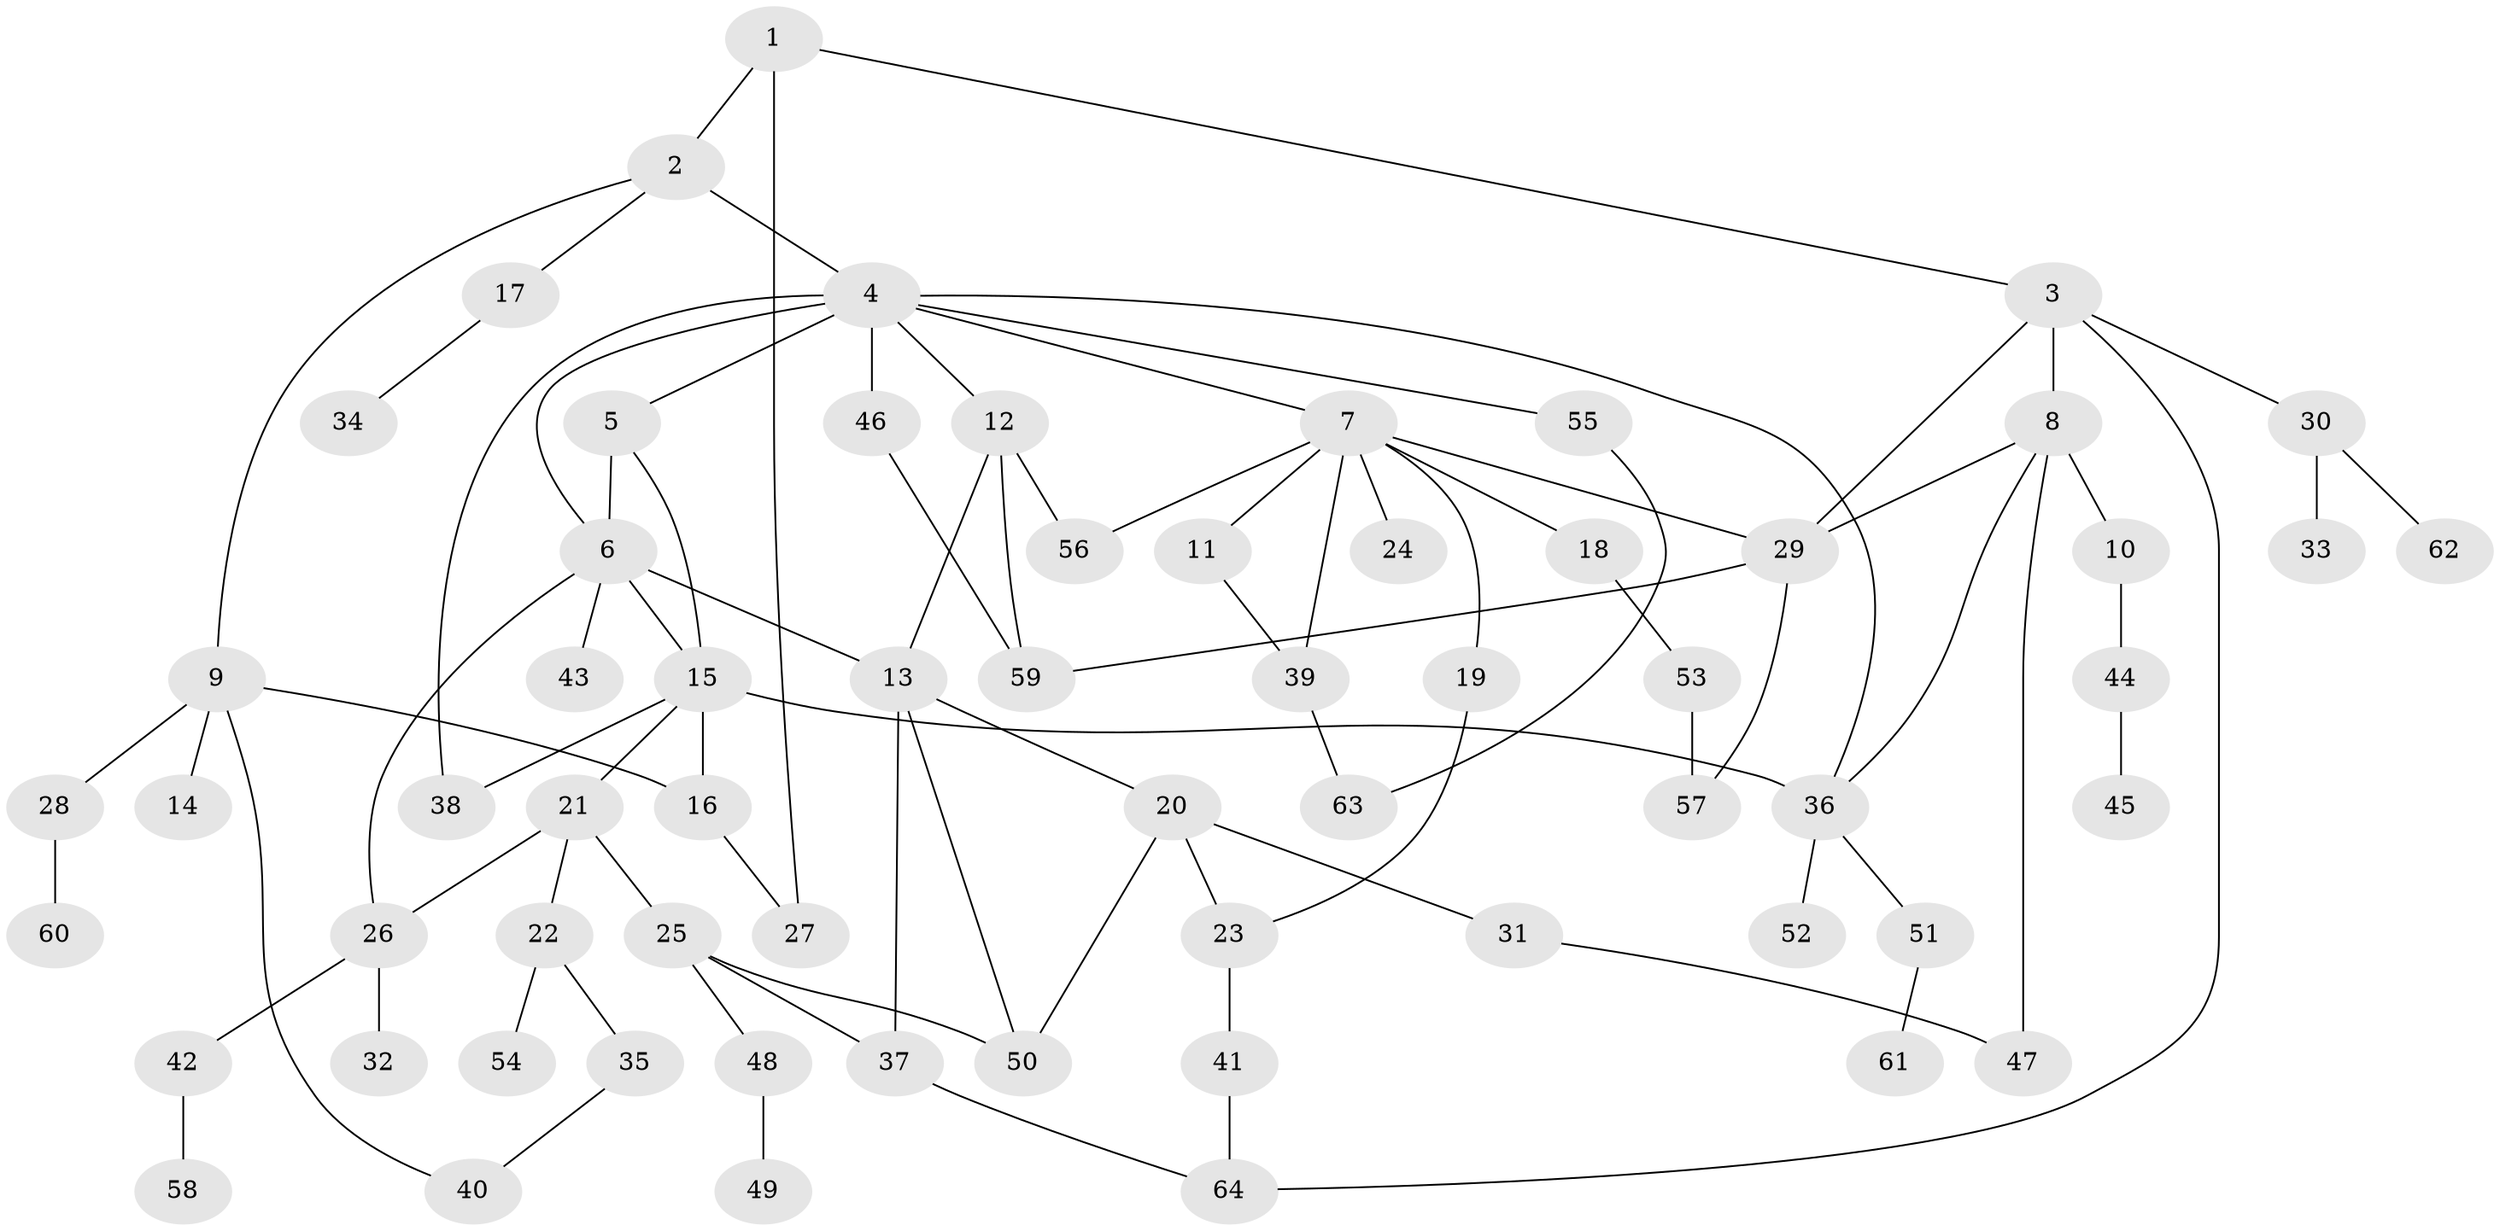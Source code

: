 // original degree distribution, {3: 0.2047244094488189, 4: 0.10236220472440945, 6: 0.015748031496062992, 12: 0.007874015748031496, 9: 0.007874015748031496, 5: 0.007874015748031496, 2: 0.3543307086614173, 1: 0.29133858267716534, 7: 0.007874015748031496}
// Generated by graph-tools (version 1.1) at 2025/34/03/09/25 02:34:15]
// undirected, 64 vertices, 88 edges
graph export_dot {
graph [start="1"]
  node [color=gray90,style=filled];
  1;
  2;
  3;
  4;
  5;
  6;
  7;
  8;
  9;
  10;
  11;
  12;
  13;
  14;
  15;
  16;
  17;
  18;
  19;
  20;
  21;
  22;
  23;
  24;
  25;
  26;
  27;
  28;
  29;
  30;
  31;
  32;
  33;
  34;
  35;
  36;
  37;
  38;
  39;
  40;
  41;
  42;
  43;
  44;
  45;
  46;
  47;
  48;
  49;
  50;
  51;
  52;
  53;
  54;
  55;
  56;
  57;
  58;
  59;
  60;
  61;
  62;
  63;
  64;
  1 -- 2 [weight=1.0];
  1 -- 3 [weight=1.0];
  1 -- 27 [weight=1.0];
  2 -- 4 [weight=3.0];
  2 -- 9 [weight=1.0];
  2 -- 17 [weight=1.0];
  3 -- 8 [weight=1.0];
  3 -- 29 [weight=1.0];
  3 -- 30 [weight=1.0];
  3 -- 64 [weight=1.0];
  4 -- 5 [weight=1.0];
  4 -- 6 [weight=1.0];
  4 -- 7 [weight=1.0];
  4 -- 12 [weight=1.0];
  4 -- 36 [weight=1.0];
  4 -- 38 [weight=1.0];
  4 -- 46 [weight=1.0];
  4 -- 55 [weight=1.0];
  5 -- 6 [weight=6.0];
  5 -- 15 [weight=1.0];
  6 -- 13 [weight=1.0];
  6 -- 15 [weight=1.0];
  6 -- 26 [weight=1.0];
  6 -- 43 [weight=1.0];
  7 -- 11 [weight=1.0];
  7 -- 18 [weight=1.0];
  7 -- 19 [weight=1.0];
  7 -- 24 [weight=1.0];
  7 -- 29 [weight=1.0];
  7 -- 39 [weight=1.0];
  7 -- 56 [weight=1.0];
  8 -- 10 [weight=1.0];
  8 -- 29 [weight=1.0];
  8 -- 36 [weight=1.0];
  8 -- 47 [weight=1.0];
  9 -- 14 [weight=2.0];
  9 -- 16 [weight=1.0];
  9 -- 28 [weight=1.0];
  9 -- 40 [weight=1.0];
  10 -- 44 [weight=1.0];
  11 -- 39 [weight=1.0];
  12 -- 13 [weight=1.0];
  12 -- 56 [weight=1.0];
  12 -- 59 [weight=1.0];
  13 -- 20 [weight=1.0];
  13 -- 37 [weight=1.0];
  13 -- 50 [weight=1.0];
  15 -- 16 [weight=1.0];
  15 -- 21 [weight=1.0];
  15 -- 36 [weight=1.0];
  15 -- 38 [weight=1.0];
  16 -- 27 [weight=1.0];
  17 -- 34 [weight=1.0];
  18 -- 53 [weight=1.0];
  19 -- 23 [weight=1.0];
  20 -- 23 [weight=1.0];
  20 -- 31 [weight=1.0];
  20 -- 50 [weight=1.0];
  21 -- 22 [weight=1.0];
  21 -- 25 [weight=1.0];
  21 -- 26 [weight=1.0];
  22 -- 35 [weight=1.0];
  22 -- 54 [weight=1.0];
  23 -- 41 [weight=1.0];
  25 -- 37 [weight=1.0];
  25 -- 48 [weight=1.0];
  25 -- 50 [weight=1.0];
  26 -- 32 [weight=1.0];
  26 -- 42 [weight=1.0];
  28 -- 60 [weight=1.0];
  29 -- 57 [weight=1.0];
  29 -- 59 [weight=1.0];
  30 -- 33 [weight=1.0];
  30 -- 62 [weight=1.0];
  31 -- 47 [weight=1.0];
  35 -- 40 [weight=1.0];
  36 -- 51 [weight=1.0];
  36 -- 52 [weight=3.0];
  37 -- 64 [weight=1.0];
  39 -- 63 [weight=1.0];
  41 -- 64 [weight=1.0];
  42 -- 58 [weight=1.0];
  44 -- 45 [weight=1.0];
  46 -- 59 [weight=1.0];
  48 -- 49 [weight=1.0];
  51 -- 61 [weight=1.0];
  53 -- 57 [weight=1.0];
  55 -- 63 [weight=1.0];
}
